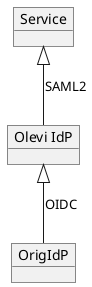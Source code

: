 @startuml useCase-protocolAdaptor

object  OrigIdP
object "Olevi IdP" as Olevi
object Service

OrigIdP -u-|> Olevi : OIDC
Olevi -u-|> Service : SAML2

@enduml
